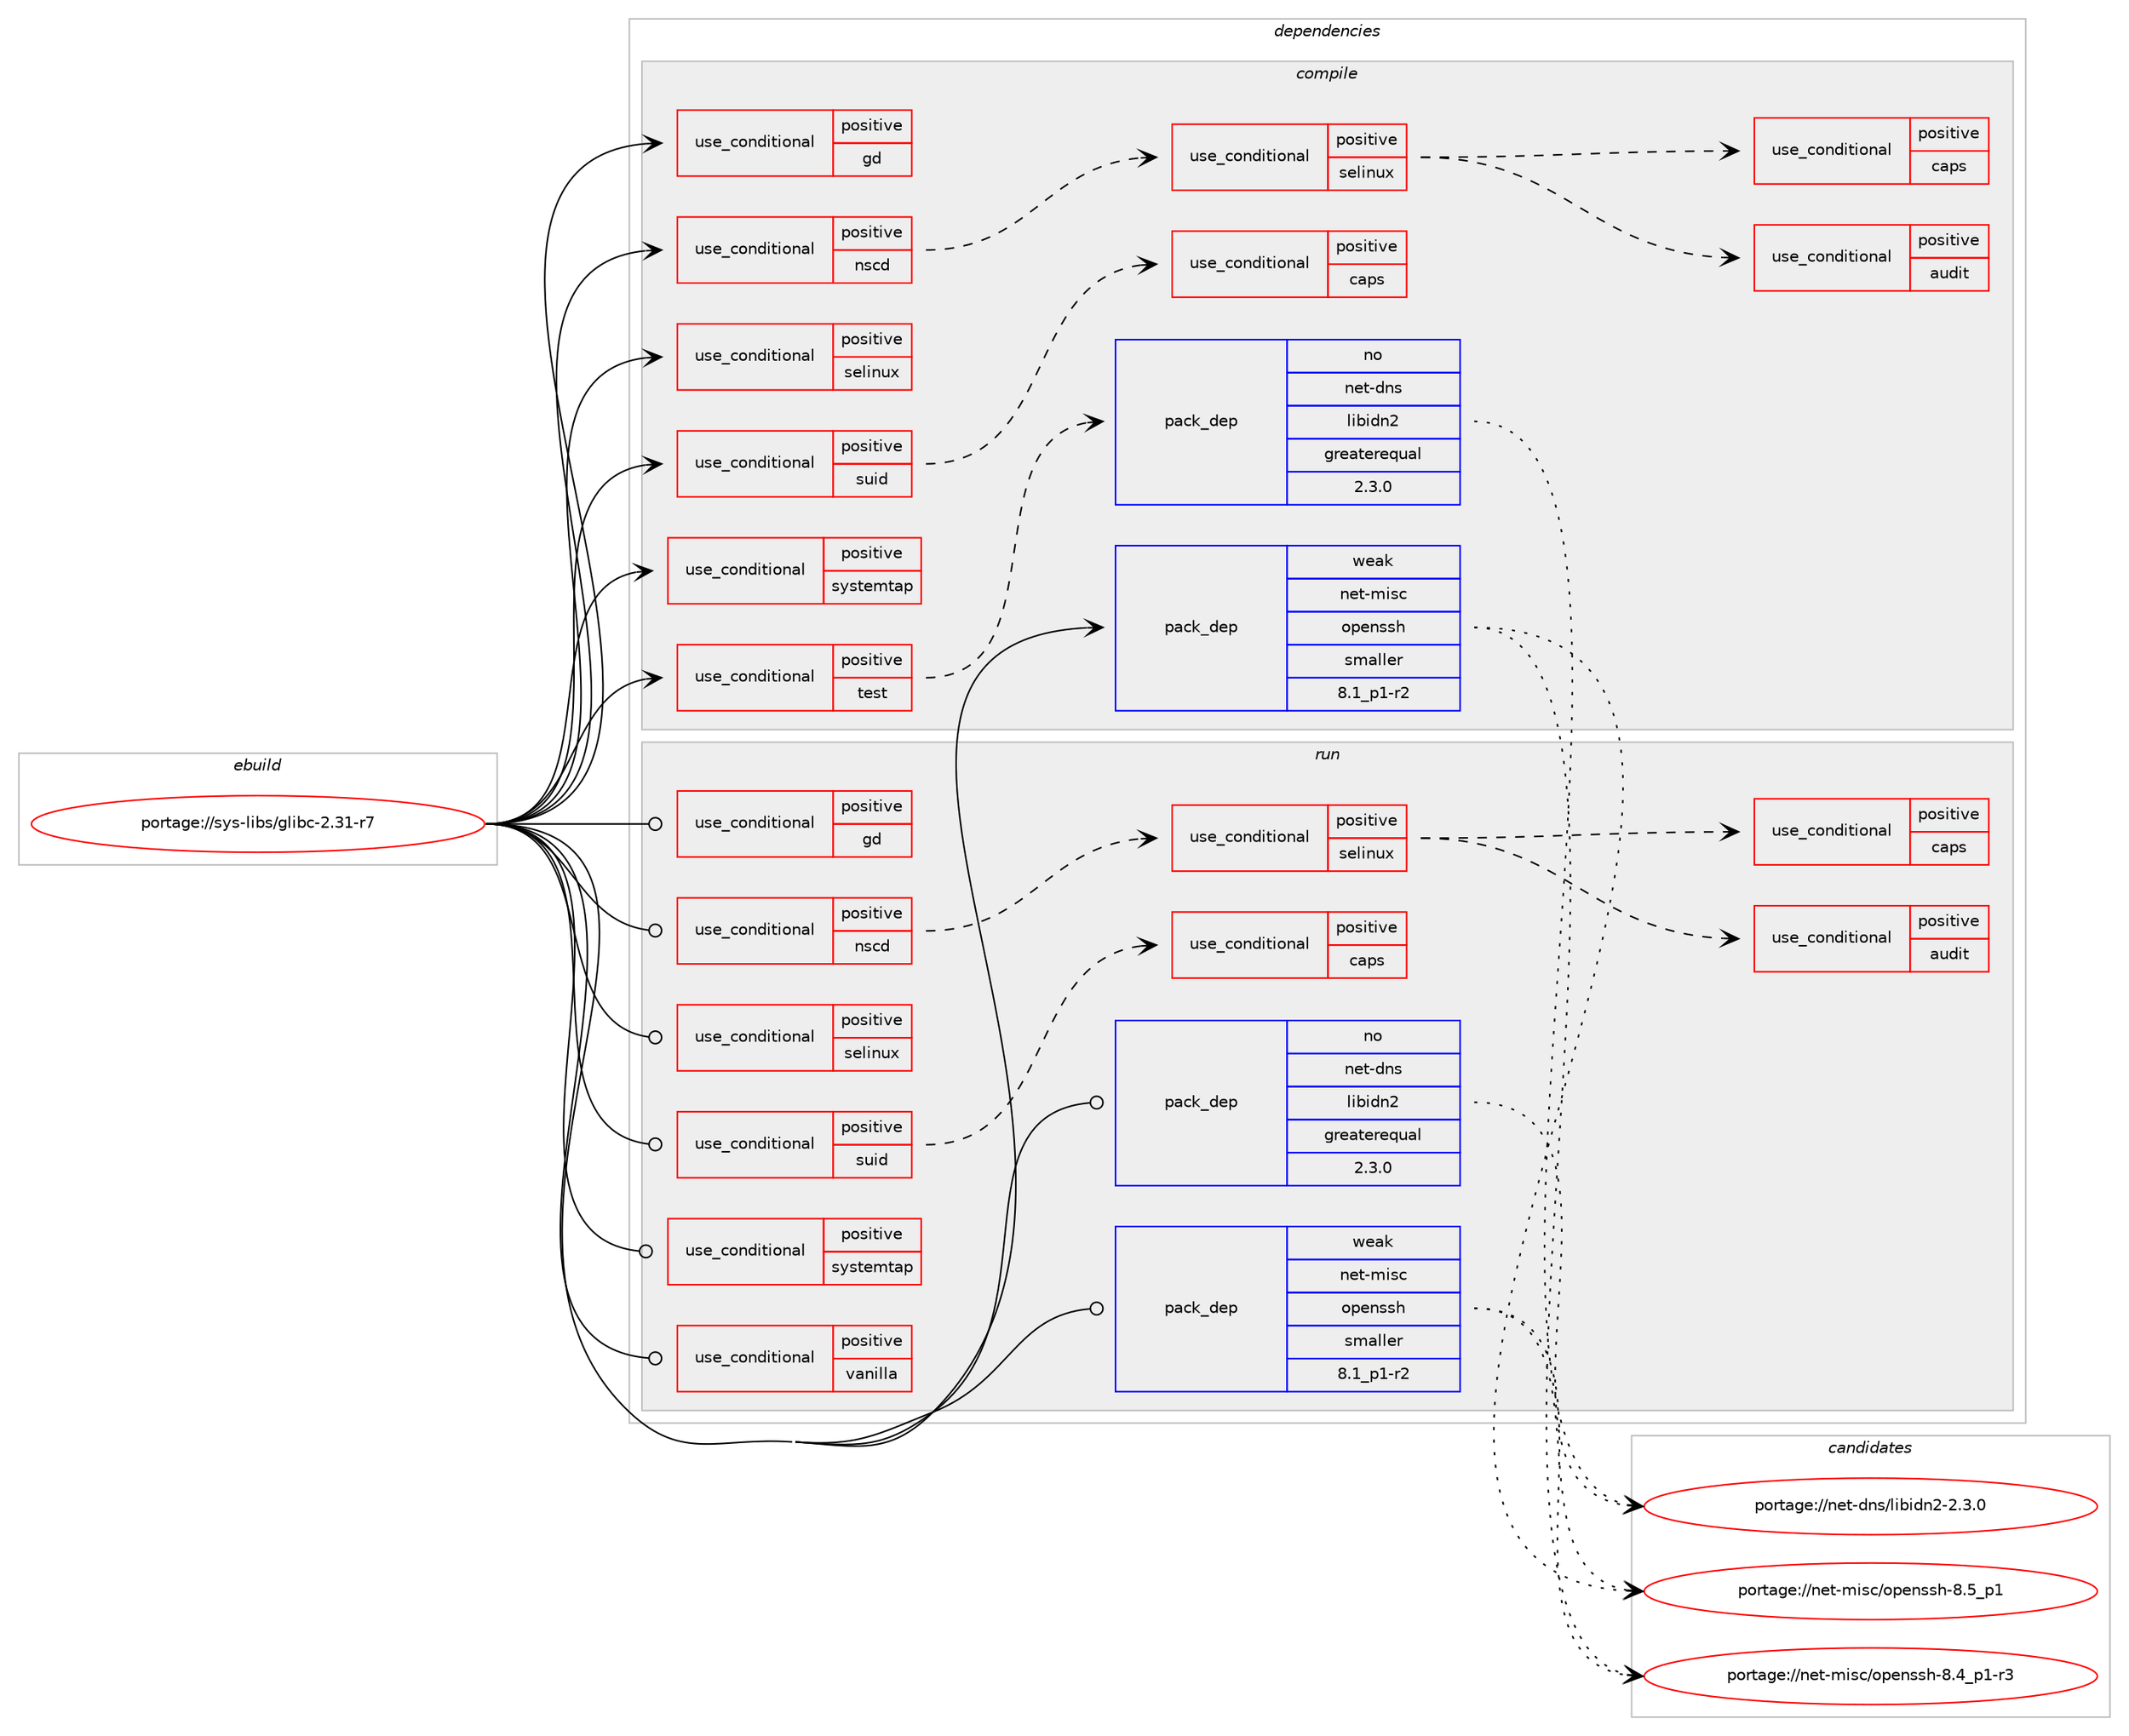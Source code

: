 digraph prolog {

# *************
# Graph options
# *************

newrank=true;
concentrate=true;
compound=true;
graph [rankdir=LR,fontname=Helvetica,fontsize=10,ranksep=1.5];#, ranksep=2.5, nodesep=0.2];
edge  [arrowhead=vee];
node  [fontname=Helvetica,fontsize=10];

# **********
# The ebuild
# **********

subgraph cluster_leftcol {
color=gray;
rank=same;
label=<<i>ebuild</i>>;
id [label="portage://sys-libs/glibc-2.31-r7", color=red, width=4, href="../sys-libs/glibc-2.31-r7.svg"];
}

# ****************
# The dependencies
# ****************

subgraph cluster_midcol {
color=gray;
label=<<i>dependencies</i>>;
subgraph cluster_compile {
fillcolor="#eeeeee";
style=filled;
label=<<i>compile</i>>;
subgraph cond1975 {
dependency2991 [label=<<TABLE BORDER="0" CELLBORDER="1" CELLSPACING="0" CELLPADDING="4"><TR><TD ROWSPAN="3" CELLPADDING="10">use_conditional</TD></TR><TR><TD>positive</TD></TR><TR><TD>gd</TD></TR></TABLE>>, shape=none, color=red];
# *** BEGIN UNKNOWN DEPENDENCY TYPE (TODO) ***
# dependency2991 -> package_dependency(portage://sys-libs/glibc-2.31-r7,install,no,media-libs,gd,none,[,,],[slot(2),equal],[])
# *** END UNKNOWN DEPENDENCY TYPE (TODO) ***

}
id:e -> dependency2991:w [weight=20,style="solid",arrowhead="vee"];
subgraph cond1976 {
dependency2992 [label=<<TABLE BORDER="0" CELLBORDER="1" CELLSPACING="0" CELLPADDING="4"><TR><TD ROWSPAN="3" CELLPADDING="10">use_conditional</TD></TR><TR><TD>positive</TD></TR><TR><TD>nscd</TD></TR></TABLE>>, shape=none, color=red];
subgraph cond1977 {
dependency2993 [label=<<TABLE BORDER="0" CELLBORDER="1" CELLSPACING="0" CELLPADDING="4"><TR><TD ROWSPAN="3" CELLPADDING="10">use_conditional</TD></TR><TR><TD>positive</TD></TR><TR><TD>selinux</TD></TR></TABLE>>, shape=none, color=red];
subgraph cond1978 {
dependency2994 [label=<<TABLE BORDER="0" CELLBORDER="1" CELLSPACING="0" CELLPADDING="4"><TR><TD ROWSPAN="3" CELLPADDING="10">use_conditional</TD></TR><TR><TD>positive</TD></TR><TR><TD>audit</TD></TR></TABLE>>, shape=none, color=red];
# *** BEGIN UNKNOWN DEPENDENCY TYPE (TODO) ***
# dependency2994 -> package_dependency(portage://sys-libs/glibc-2.31-r7,install,no,sys-process,audit,none,[,,],[],[])
# *** END UNKNOWN DEPENDENCY TYPE (TODO) ***

}
dependency2993:e -> dependency2994:w [weight=20,style="dashed",arrowhead="vee"];
subgraph cond1979 {
dependency2995 [label=<<TABLE BORDER="0" CELLBORDER="1" CELLSPACING="0" CELLPADDING="4"><TR><TD ROWSPAN="3" CELLPADDING="10">use_conditional</TD></TR><TR><TD>positive</TD></TR><TR><TD>caps</TD></TR></TABLE>>, shape=none, color=red];
# *** BEGIN UNKNOWN DEPENDENCY TYPE (TODO) ***
# dependency2995 -> package_dependency(portage://sys-libs/glibc-2.31-r7,install,no,sys-libs,libcap,none,[,,],[],[])
# *** END UNKNOWN DEPENDENCY TYPE (TODO) ***

}
dependency2993:e -> dependency2995:w [weight=20,style="dashed",arrowhead="vee"];
}
dependency2992:e -> dependency2993:w [weight=20,style="dashed",arrowhead="vee"];
}
id:e -> dependency2992:w [weight=20,style="solid",arrowhead="vee"];
subgraph cond1980 {
dependency2996 [label=<<TABLE BORDER="0" CELLBORDER="1" CELLSPACING="0" CELLPADDING="4"><TR><TD ROWSPAN="3" CELLPADDING="10">use_conditional</TD></TR><TR><TD>positive</TD></TR><TR><TD>selinux</TD></TR></TABLE>>, shape=none, color=red];
# *** BEGIN UNKNOWN DEPENDENCY TYPE (TODO) ***
# dependency2996 -> package_dependency(portage://sys-libs/glibc-2.31-r7,install,no,sys-libs,libselinux,none,[,,],[],[])
# *** END UNKNOWN DEPENDENCY TYPE (TODO) ***

}
id:e -> dependency2996:w [weight=20,style="solid",arrowhead="vee"];
subgraph cond1981 {
dependency2997 [label=<<TABLE BORDER="0" CELLBORDER="1" CELLSPACING="0" CELLPADDING="4"><TR><TD ROWSPAN="3" CELLPADDING="10">use_conditional</TD></TR><TR><TD>positive</TD></TR><TR><TD>suid</TD></TR></TABLE>>, shape=none, color=red];
subgraph cond1982 {
dependency2998 [label=<<TABLE BORDER="0" CELLBORDER="1" CELLSPACING="0" CELLPADDING="4"><TR><TD ROWSPAN="3" CELLPADDING="10">use_conditional</TD></TR><TR><TD>positive</TD></TR><TR><TD>caps</TD></TR></TABLE>>, shape=none, color=red];
# *** BEGIN UNKNOWN DEPENDENCY TYPE (TODO) ***
# dependency2998 -> package_dependency(portage://sys-libs/glibc-2.31-r7,install,no,sys-libs,libcap,none,[,,],[],[])
# *** END UNKNOWN DEPENDENCY TYPE (TODO) ***

}
dependency2997:e -> dependency2998:w [weight=20,style="dashed",arrowhead="vee"];
}
id:e -> dependency2997:w [weight=20,style="solid",arrowhead="vee"];
subgraph cond1983 {
dependency2999 [label=<<TABLE BORDER="0" CELLBORDER="1" CELLSPACING="0" CELLPADDING="4"><TR><TD ROWSPAN="3" CELLPADDING="10">use_conditional</TD></TR><TR><TD>positive</TD></TR><TR><TD>systemtap</TD></TR></TABLE>>, shape=none, color=red];
# *** BEGIN UNKNOWN DEPENDENCY TYPE (TODO) ***
# dependency2999 -> package_dependency(portage://sys-libs/glibc-2.31-r7,install,no,dev-util,systemtap,none,[,,],[],[])
# *** END UNKNOWN DEPENDENCY TYPE (TODO) ***

}
id:e -> dependency2999:w [weight=20,style="solid",arrowhead="vee"];
subgraph cond1984 {
dependency3000 [label=<<TABLE BORDER="0" CELLBORDER="1" CELLSPACING="0" CELLPADDING="4"><TR><TD ROWSPAN="3" CELLPADDING="10">use_conditional</TD></TR><TR><TD>positive</TD></TR><TR><TD>test</TD></TR></TABLE>>, shape=none, color=red];
subgraph pack965 {
dependency3001 [label=<<TABLE BORDER="0" CELLBORDER="1" CELLSPACING="0" CELLPADDING="4" WIDTH="220"><TR><TD ROWSPAN="6" CELLPADDING="30">pack_dep</TD></TR><TR><TD WIDTH="110">no</TD></TR><TR><TD>net-dns</TD></TR><TR><TD>libidn2</TD></TR><TR><TD>greaterequal</TD></TR><TR><TD>2.3.0</TD></TR></TABLE>>, shape=none, color=blue];
}
dependency3000:e -> dependency3001:w [weight=20,style="dashed",arrowhead="vee"];
}
id:e -> dependency3000:w [weight=20,style="solid",arrowhead="vee"];
# *** BEGIN UNKNOWN DEPENDENCY TYPE (TODO) ***
# id -> package_dependency(portage://sys-libs/glibc-2.31-r7,install,no,sys-devel,gnuconfig,none,[,,],[],[])
# *** END UNKNOWN DEPENDENCY TYPE (TODO) ***

# *** BEGIN UNKNOWN DEPENDENCY TYPE (TODO) ***
# id -> package_dependency(portage://sys-libs/glibc-2.31-r7,install,no,virtual,os-headers,none,[,,],[],[])
# *** END UNKNOWN DEPENDENCY TYPE (TODO) ***

subgraph pack966 {
dependency3002 [label=<<TABLE BORDER="0" CELLBORDER="1" CELLSPACING="0" CELLPADDING="4" WIDTH="220"><TR><TD ROWSPAN="6" CELLPADDING="30">pack_dep</TD></TR><TR><TD WIDTH="110">weak</TD></TR><TR><TD>net-misc</TD></TR><TR><TD>openssh</TD></TR><TR><TD>smaller</TD></TR><TR><TD>8.1_p1-r2</TD></TR></TABLE>>, shape=none, color=blue];
}
id:e -> dependency3002:w [weight=20,style="solid",arrowhead="vee"];
}
subgraph cluster_compileandrun {
fillcolor="#eeeeee";
style=filled;
label=<<i>compile and run</i>>;
}
subgraph cluster_run {
fillcolor="#eeeeee";
style=filled;
label=<<i>run</i>>;
subgraph cond1985 {
dependency3003 [label=<<TABLE BORDER="0" CELLBORDER="1" CELLSPACING="0" CELLPADDING="4"><TR><TD ROWSPAN="3" CELLPADDING="10">use_conditional</TD></TR><TR><TD>positive</TD></TR><TR><TD>gd</TD></TR></TABLE>>, shape=none, color=red];
# *** BEGIN UNKNOWN DEPENDENCY TYPE (TODO) ***
# dependency3003 -> package_dependency(portage://sys-libs/glibc-2.31-r7,run,no,media-libs,gd,none,[,,],[slot(2),equal],[])
# *** END UNKNOWN DEPENDENCY TYPE (TODO) ***

}
id:e -> dependency3003:w [weight=20,style="solid",arrowhead="odot"];
subgraph cond1986 {
dependency3004 [label=<<TABLE BORDER="0" CELLBORDER="1" CELLSPACING="0" CELLPADDING="4"><TR><TD ROWSPAN="3" CELLPADDING="10">use_conditional</TD></TR><TR><TD>positive</TD></TR><TR><TD>nscd</TD></TR></TABLE>>, shape=none, color=red];
subgraph cond1987 {
dependency3005 [label=<<TABLE BORDER="0" CELLBORDER="1" CELLSPACING="0" CELLPADDING="4"><TR><TD ROWSPAN="3" CELLPADDING="10">use_conditional</TD></TR><TR><TD>positive</TD></TR><TR><TD>selinux</TD></TR></TABLE>>, shape=none, color=red];
subgraph cond1988 {
dependency3006 [label=<<TABLE BORDER="0" CELLBORDER="1" CELLSPACING="0" CELLPADDING="4"><TR><TD ROWSPAN="3" CELLPADDING="10">use_conditional</TD></TR><TR><TD>positive</TD></TR><TR><TD>audit</TD></TR></TABLE>>, shape=none, color=red];
# *** BEGIN UNKNOWN DEPENDENCY TYPE (TODO) ***
# dependency3006 -> package_dependency(portage://sys-libs/glibc-2.31-r7,run,no,sys-process,audit,none,[,,],[],[])
# *** END UNKNOWN DEPENDENCY TYPE (TODO) ***

}
dependency3005:e -> dependency3006:w [weight=20,style="dashed",arrowhead="vee"];
subgraph cond1989 {
dependency3007 [label=<<TABLE BORDER="0" CELLBORDER="1" CELLSPACING="0" CELLPADDING="4"><TR><TD ROWSPAN="3" CELLPADDING="10">use_conditional</TD></TR><TR><TD>positive</TD></TR><TR><TD>caps</TD></TR></TABLE>>, shape=none, color=red];
# *** BEGIN UNKNOWN DEPENDENCY TYPE (TODO) ***
# dependency3007 -> package_dependency(portage://sys-libs/glibc-2.31-r7,run,no,sys-libs,libcap,none,[,,],[],[])
# *** END UNKNOWN DEPENDENCY TYPE (TODO) ***

}
dependency3005:e -> dependency3007:w [weight=20,style="dashed",arrowhead="vee"];
}
dependency3004:e -> dependency3005:w [weight=20,style="dashed",arrowhead="vee"];
}
id:e -> dependency3004:w [weight=20,style="solid",arrowhead="odot"];
subgraph cond1990 {
dependency3008 [label=<<TABLE BORDER="0" CELLBORDER="1" CELLSPACING="0" CELLPADDING="4"><TR><TD ROWSPAN="3" CELLPADDING="10">use_conditional</TD></TR><TR><TD>positive</TD></TR><TR><TD>selinux</TD></TR></TABLE>>, shape=none, color=red];
# *** BEGIN UNKNOWN DEPENDENCY TYPE (TODO) ***
# dependency3008 -> package_dependency(portage://sys-libs/glibc-2.31-r7,run,no,sys-libs,libselinux,none,[,,],[],[])
# *** END UNKNOWN DEPENDENCY TYPE (TODO) ***

}
id:e -> dependency3008:w [weight=20,style="solid",arrowhead="odot"];
subgraph cond1991 {
dependency3009 [label=<<TABLE BORDER="0" CELLBORDER="1" CELLSPACING="0" CELLPADDING="4"><TR><TD ROWSPAN="3" CELLPADDING="10">use_conditional</TD></TR><TR><TD>positive</TD></TR><TR><TD>suid</TD></TR></TABLE>>, shape=none, color=red];
subgraph cond1992 {
dependency3010 [label=<<TABLE BORDER="0" CELLBORDER="1" CELLSPACING="0" CELLPADDING="4"><TR><TD ROWSPAN="3" CELLPADDING="10">use_conditional</TD></TR><TR><TD>positive</TD></TR><TR><TD>caps</TD></TR></TABLE>>, shape=none, color=red];
# *** BEGIN UNKNOWN DEPENDENCY TYPE (TODO) ***
# dependency3010 -> package_dependency(portage://sys-libs/glibc-2.31-r7,run,no,sys-libs,libcap,none,[,,],[],[])
# *** END UNKNOWN DEPENDENCY TYPE (TODO) ***

}
dependency3009:e -> dependency3010:w [weight=20,style="dashed",arrowhead="vee"];
}
id:e -> dependency3009:w [weight=20,style="solid",arrowhead="odot"];
subgraph cond1993 {
dependency3011 [label=<<TABLE BORDER="0" CELLBORDER="1" CELLSPACING="0" CELLPADDING="4"><TR><TD ROWSPAN="3" CELLPADDING="10">use_conditional</TD></TR><TR><TD>positive</TD></TR><TR><TD>systemtap</TD></TR></TABLE>>, shape=none, color=red];
# *** BEGIN UNKNOWN DEPENDENCY TYPE (TODO) ***
# dependency3011 -> package_dependency(portage://sys-libs/glibc-2.31-r7,run,no,dev-util,systemtap,none,[,,],[],[])
# *** END UNKNOWN DEPENDENCY TYPE (TODO) ***

}
id:e -> dependency3011:w [weight=20,style="solid",arrowhead="odot"];
subgraph cond1994 {
dependency3012 [label=<<TABLE BORDER="0" CELLBORDER="1" CELLSPACING="0" CELLPADDING="4"><TR><TD ROWSPAN="3" CELLPADDING="10">use_conditional</TD></TR><TR><TD>positive</TD></TR><TR><TD>vanilla</TD></TR></TABLE>>, shape=none, color=red];
# *** BEGIN UNKNOWN DEPENDENCY TYPE (TODO) ***
# dependency3012 -> package_dependency(portage://sys-libs/glibc-2.31-r7,run,weak,sys-libs,timezone-data,none,[,,],[],[])
# *** END UNKNOWN DEPENDENCY TYPE (TODO) ***

}
id:e -> dependency3012:w [weight=20,style="solid",arrowhead="odot"];
subgraph pack967 {
dependency3013 [label=<<TABLE BORDER="0" CELLBORDER="1" CELLSPACING="0" CELLPADDING="4" WIDTH="220"><TR><TD ROWSPAN="6" CELLPADDING="30">pack_dep</TD></TR><TR><TD WIDTH="110">no</TD></TR><TR><TD>net-dns</TD></TR><TR><TD>libidn2</TD></TR><TR><TD>greaterequal</TD></TR><TR><TD>2.3.0</TD></TR></TABLE>>, shape=none, color=blue];
}
id:e -> dependency3013:w [weight=20,style="solid",arrowhead="odot"];
# *** BEGIN UNKNOWN DEPENDENCY TYPE (TODO) ***
# id -> package_dependency(portage://sys-libs/glibc-2.31-r7,run,no,sys-apps,gentoo-functions,none,[,,],[],[])
# *** END UNKNOWN DEPENDENCY TYPE (TODO) ***

subgraph pack968 {
dependency3014 [label=<<TABLE BORDER="0" CELLBORDER="1" CELLSPACING="0" CELLPADDING="4" WIDTH="220"><TR><TD ROWSPAN="6" CELLPADDING="30">pack_dep</TD></TR><TR><TD WIDTH="110">weak</TD></TR><TR><TD>net-misc</TD></TR><TR><TD>openssh</TD></TR><TR><TD>smaller</TD></TR><TR><TD>8.1_p1-r2</TD></TR></TABLE>>, shape=none, color=blue];
}
id:e -> dependency3014:w [weight=20,style="solid",arrowhead="odot"];
}
}

# **************
# The candidates
# **************

subgraph cluster_choices {
rank=same;
color=gray;
label=<<i>candidates</i>>;

subgraph choice965 {
color=black;
nodesep=1;
choice11010111645100110115471081059810510011050455046514648 [label="portage://net-dns/libidn2-2.3.0", color=red, width=4,href="../net-dns/libidn2-2.3.0.svg"];
dependency3001:e -> choice11010111645100110115471081059810510011050455046514648:w [style=dotted,weight="100"];
}
subgraph choice966 {
color=black;
nodesep=1;
choice1101011164510910511599471111121011101151151044556465295112494511451 [label="portage://net-misc/openssh-8.4_p1-r3", color=red, width=4,href="../net-misc/openssh-8.4_p1-r3.svg"];
choice110101116451091051159947111112101110115115104455646539511249 [label="portage://net-misc/openssh-8.5_p1", color=red, width=4,href="../net-misc/openssh-8.5_p1.svg"];
dependency3002:e -> choice1101011164510910511599471111121011101151151044556465295112494511451:w [style=dotted,weight="100"];
dependency3002:e -> choice110101116451091051159947111112101110115115104455646539511249:w [style=dotted,weight="100"];
}
subgraph choice967 {
color=black;
nodesep=1;
choice11010111645100110115471081059810510011050455046514648 [label="portage://net-dns/libidn2-2.3.0", color=red, width=4,href="../net-dns/libidn2-2.3.0.svg"];
dependency3013:e -> choice11010111645100110115471081059810510011050455046514648:w [style=dotted,weight="100"];
}
subgraph choice968 {
color=black;
nodesep=1;
choice1101011164510910511599471111121011101151151044556465295112494511451 [label="portage://net-misc/openssh-8.4_p1-r3", color=red, width=4,href="../net-misc/openssh-8.4_p1-r3.svg"];
choice110101116451091051159947111112101110115115104455646539511249 [label="portage://net-misc/openssh-8.5_p1", color=red, width=4,href="../net-misc/openssh-8.5_p1.svg"];
dependency3014:e -> choice1101011164510910511599471111121011101151151044556465295112494511451:w [style=dotted,weight="100"];
dependency3014:e -> choice110101116451091051159947111112101110115115104455646539511249:w [style=dotted,weight="100"];
}
}

}
